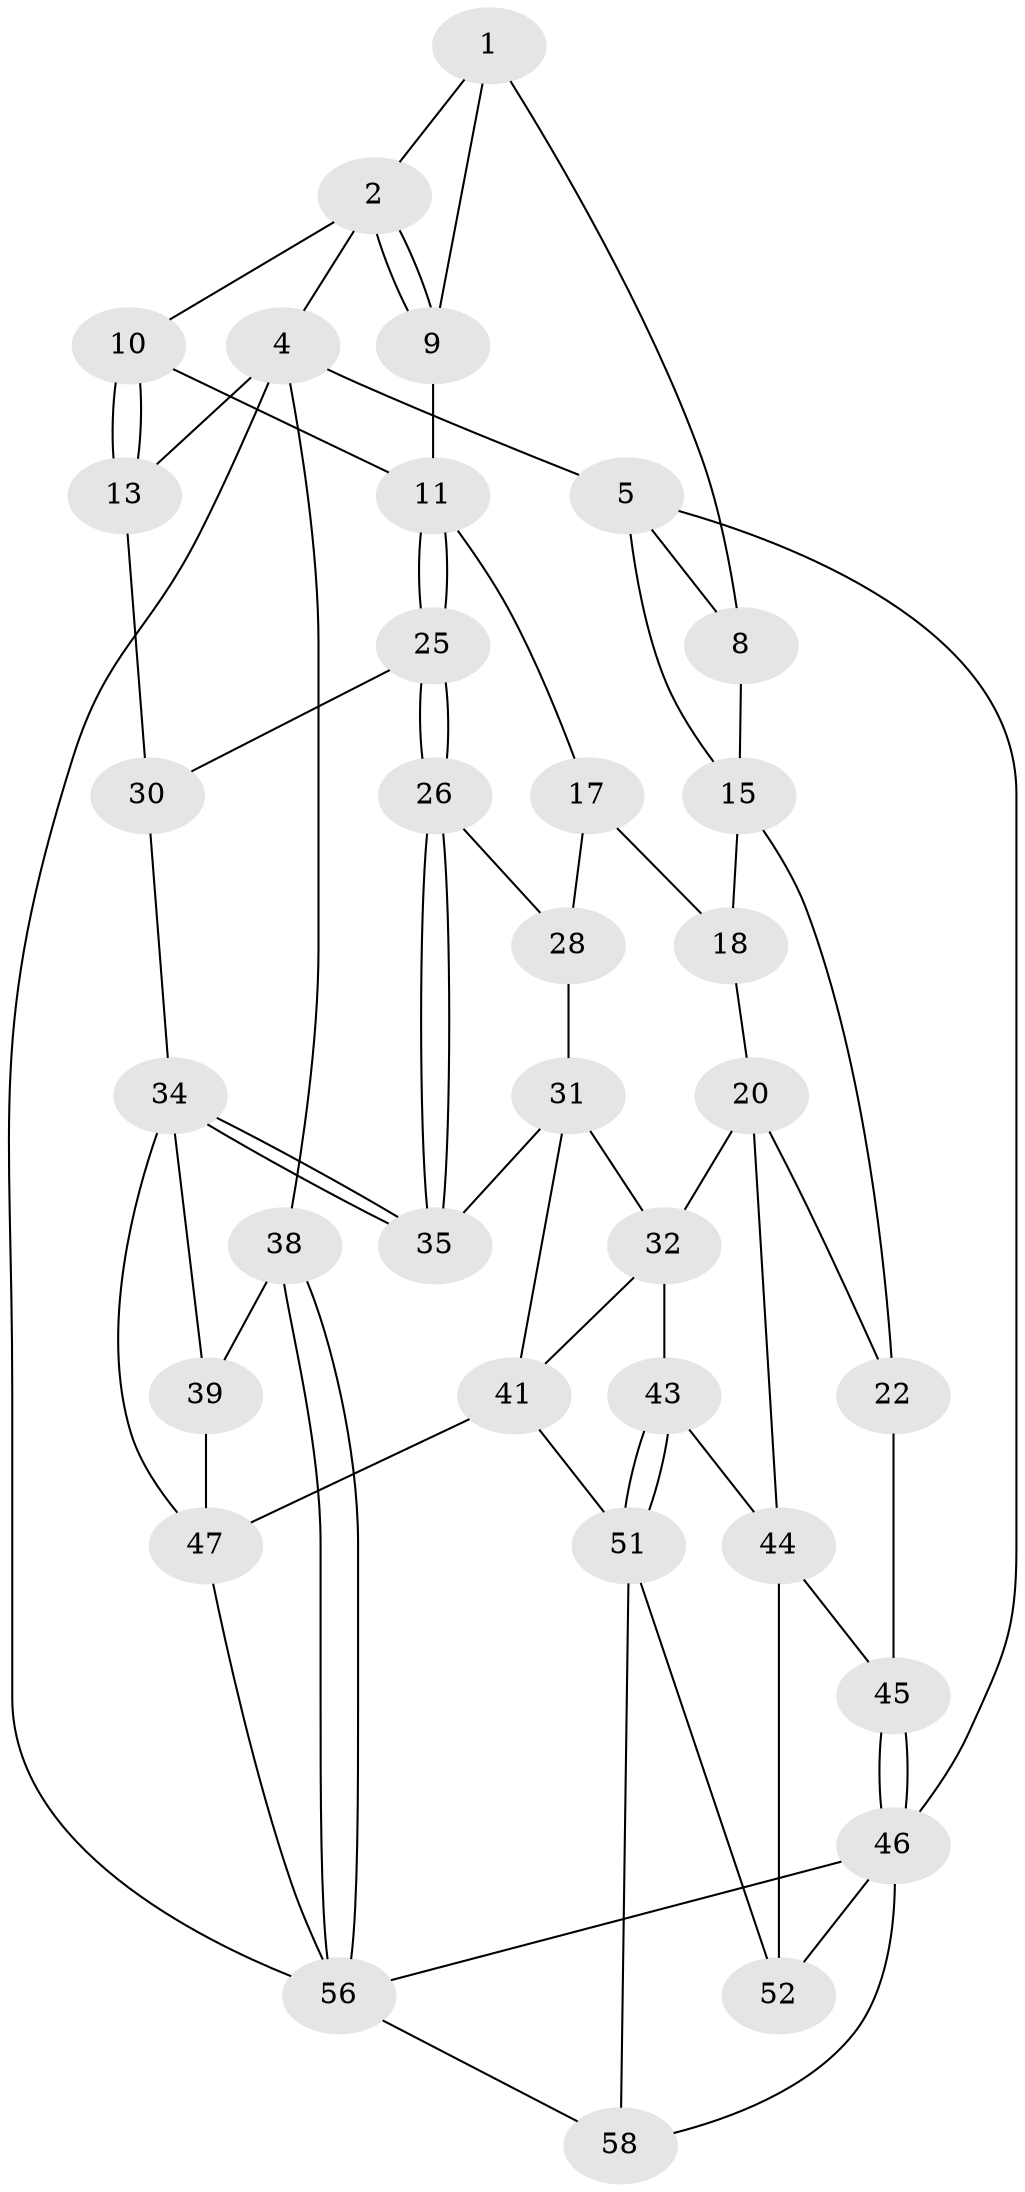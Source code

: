 // Generated by graph-tools (version 1.1) at 2025/52/02/27/25 19:52:39]
// undirected, 34 vertices, 69 edges
graph export_dot {
graph [start="1"]
  node [color=gray90,style=filled];
  1 [pos="+0.6234177620840812+0",super="+7"];
  2 [pos="+0.7308872821786158+0",super="+3"];
  4 [pos="+1+0",super="+14"];
  5 [pos="+0+0",super="+6"];
  8 [pos="+0.3929102926754722+0.0864868535175676"];
  9 [pos="+0.5990896763200091+0.14479117809455563"];
  10 [pos="+0.8131415709312865+0"];
  11 [pos="+0.6791108543751938+0.2855791128047128",super="+12"];
  13 [pos="+0.9860948452546765+0.32013462224142514",super="+29"];
  15 [pos="+0+0.24878980077230922",super="+16"];
  17 [pos="+0.5125155330933927+0.2818457864075572",super="+24"];
  18 [pos="+0.32012403220027935+0.21197851298289613",super="+19"];
  20 [pos="+0.3204715274767248+0.493761985935273",super="+21"];
  22 [pos="+0.02729399268780697+0.39085412522953805",super="+23"];
  25 [pos="+0.730636582552241+0.33369827924212625"];
  26 [pos="+0.6757956177421517+0.4208346473293238",super="+27"];
  28 [pos="+0.5211646103131087+0.47140939758130557"];
  30 [pos="+0.7460797135910363+0.33410148698007147",super="+33"];
  31 [pos="+0.46573966285945306+0.5079643427486545",super="+37"];
  32 [pos="+0.38965537362144714+0.5217523368554149",super="+42"];
  34 [pos="+0.7554749647036685+0.6667864938225406",super="+40"];
  35 [pos="+0.7176374682712616+0.6090434972941792",super="+36"];
  38 [pos="+1+0.6124191911796355"];
  39 [pos="+1+0.6379768848299261"];
  41 [pos="+0.5052714551100164+0.7246535580947476",super="+48"];
  43 [pos="+0.34653204225150486+0.6895826277109435"];
  44 [pos="+0.263236550408781+0.614948019885617",super="+49"];
  45 [pos="+0+0.7407380947840503",super="+50"];
  46 [pos="+0+1",super="+55"];
  47 [pos="+0.7389066577508271+0.7803952339409046",super="+54"];
  51 [pos="+0.2644547115700502+0.8317522610312885",super="+53"];
  52 [pos="+0.17364760887335182+0.8262835317254366"];
  56 [pos="+1+1",super="+57"];
  58 [pos="+0.4590394382195927+1"];
  1 -- 2;
  1 -- 8;
  1 -- 9;
  2 -- 9;
  2 -- 9;
  2 -- 10;
  2 -- 4;
  4 -- 5;
  4 -- 56;
  4 -- 13;
  4 -- 38;
  5 -- 15;
  5 -- 46;
  5 -- 8;
  8 -- 15;
  9 -- 11;
  10 -- 11;
  10 -- 13;
  10 -- 13;
  11 -- 25;
  11 -- 25;
  11 -- 17;
  13 -- 30 [weight=2];
  15 -- 22;
  15 -- 18;
  17 -- 18 [weight=2];
  17 -- 28;
  18 -- 20;
  20 -- 32;
  20 -- 44;
  20 -- 22;
  22 -- 45 [weight=2];
  25 -- 26;
  25 -- 26;
  25 -- 30;
  26 -- 35 [weight=2];
  26 -- 35;
  26 -- 28;
  28 -- 31;
  30 -- 34;
  31 -- 32;
  31 -- 41;
  31 -- 35;
  32 -- 41;
  32 -- 43;
  34 -- 35;
  34 -- 35;
  34 -- 47;
  34 -- 39;
  38 -- 39;
  38 -- 56;
  38 -- 56;
  39 -- 47;
  41 -- 47;
  41 -- 51;
  43 -- 44;
  43 -- 51;
  43 -- 51;
  44 -- 45;
  44 -- 52;
  45 -- 46;
  45 -- 46;
  46 -- 56;
  46 -- 58;
  46 -- 52;
  47 -- 56;
  51 -- 52;
  51 -- 58;
  56 -- 58;
}

